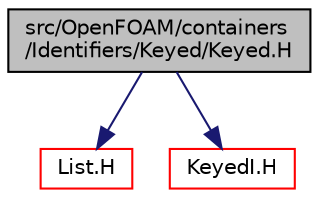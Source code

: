digraph "src/OpenFOAM/containers/Identifiers/Keyed/Keyed.H"
{
  bgcolor="transparent";
  edge [fontname="Helvetica",fontsize="10",labelfontname="Helvetica",labelfontsize="10"];
  node [fontname="Helvetica",fontsize="10",shape=record];
  Node1 [label="src/OpenFOAM/containers\l/Identifiers/Keyed/Keyed.H",height=0.2,width=0.4,color="black", fillcolor="grey75", style="filled", fontcolor="black"];
  Node1 -> Node2 [color="midnightblue",fontsize="10",style="solid",fontname="Helvetica"];
  Node2 [label="List.H",height=0.2,width=0.4,color="red",URL="$a07819.html"];
  Node1 -> Node3 [color="midnightblue",fontsize="10",style="solid",fontname="Helvetica"];
  Node3 [label="KeyedI.H",height=0.2,width=0.4,color="red",URL="$a07768.html"];
}
